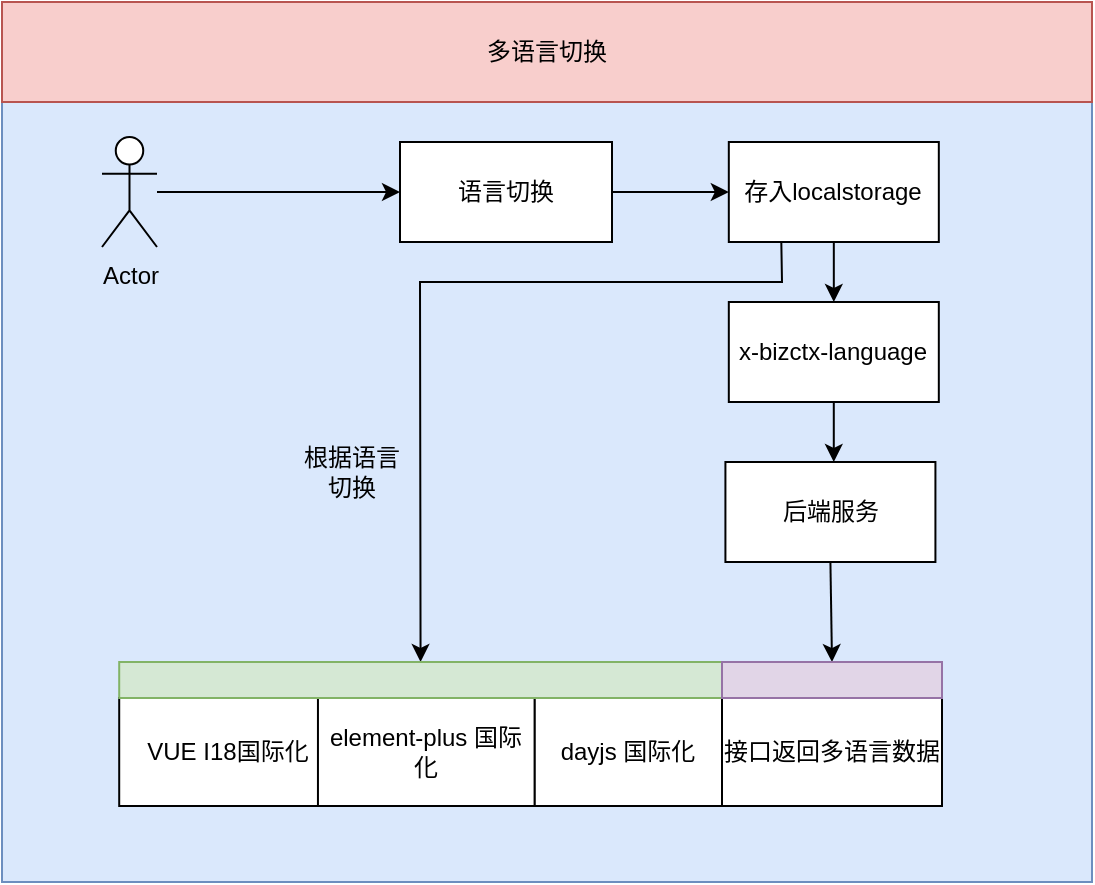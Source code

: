 <mxfile version="24.0.7" type="github">
  <diagram name="第 1 页" id="7Ke28cNyJoo9YZL6jPCr">
    <mxGraphModel dx="1434" dy="786" grid="1" gridSize="10" guides="1" tooltips="1" connect="1" arrows="1" fold="1" page="1" pageScale="1" pageWidth="827" pageHeight="1169" math="0" shadow="0">
      <root>
        <mxCell id="0" />
        <mxCell id="1" parent="0" />
        <mxCell id="Qgr-ngsV0st4P8M9gAP0-50" value="" style="group;fillColor=#ffe6cc;strokeColor=#d79b00;" parent="1" vertex="1" connectable="0">
          <mxGeometry x="155" y="40" width="545" height="440" as="geometry" />
        </mxCell>
        <mxCell id="Qgr-ngsV0st4P8M9gAP0-48" value="" style="rounded=0;whiteSpace=wrap;html=1;fillColor=#dae8fc;strokeColor=#6c8ebf;" parent="Qgr-ngsV0st4P8M9gAP0-50" vertex="1">
          <mxGeometry y="50" width="545" height="390" as="geometry" />
        </mxCell>
        <mxCell id="Qgr-ngsV0st4P8M9gAP0-7" value="" style="edgeStyle=orthogonalEdgeStyle;rounded=0;orthogonalLoop=1;jettySize=auto;html=1;" parent="Qgr-ngsV0st4P8M9gAP0-50" source="Qgr-ngsV0st4P8M9gAP0-1" target="Qgr-ngsV0st4P8M9gAP0-6" edge="1">
          <mxGeometry relative="1" as="geometry" />
        </mxCell>
        <mxCell id="Qgr-ngsV0st4P8M9gAP0-1" value="语言切换" style="rounded=0;whiteSpace=wrap;html=1;container=0;" parent="Qgr-ngsV0st4P8M9gAP0-50" vertex="1">
          <mxGeometry x="199" y="70" width="106" height="50" as="geometry" />
        </mxCell>
        <mxCell id="Qgr-ngsV0st4P8M9gAP0-10" value="" style="edgeStyle=orthogonalEdgeStyle;rounded=0;orthogonalLoop=1;jettySize=auto;html=1;" parent="Qgr-ngsV0st4P8M9gAP0-50" source="Qgr-ngsV0st4P8M9gAP0-2" target="Qgr-ngsV0st4P8M9gAP0-1" edge="1">
          <mxGeometry relative="1" as="geometry" />
        </mxCell>
        <mxCell id="Qgr-ngsV0st4P8M9gAP0-2" value="Actor" style="shape=umlActor;verticalLabelPosition=bottom;verticalAlign=top;html=1;outlineConnect=0;container=0;" parent="Qgr-ngsV0st4P8M9gAP0-50" vertex="1">
          <mxGeometry x="50" y="67.5" width="27.5" height="55" as="geometry" />
        </mxCell>
        <mxCell id="Qgr-ngsV0st4P8M9gAP0-6" value="存入localstorage" style="rounded=0;whiteSpace=wrap;html=1;container=0;" parent="Qgr-ngsV0st4P8M9gAP0-50" vertex="1">
          <mxGeometry x="363.41" y="70" width="105" height="50" as="geometry" />
        </mxCell>
        <mxCell id="Qgr-ngsV0st4P8M9gAP0-15" value="后端服务" style="rounded=0;whiteSpace=wrap;html=1;container=0;" parent="Qgr-ngsV0st4P8M9gAP0-50" vertex="1">
          <mxGeometry x="361.71" y="230" width="105" height="50" as="geometry" />
        </mxCell>
        <mxCell id="Qgr-ngsV0st4P8M9gAP0-8" value="" style="rounded=0;whiteSpace=wrap;html=1;container=0;fillColor=#ffe6cc;strokeColor=#d79b00;" parent="Qgr-ngsV0st4P8M9gAP0-50" vertex="1">
          <mxGeometry x="60" y="330" width="410" height="70" as="geometry" />
        </mxCell>
        <mxCell id="Qgr-ngsV0st4P8M9gAP0-22" value="" style="endArrow=classic;html=1;rounded=0;entryX=0.5;entryY=0;entryDx=0;entryDy=0;exitX=0.5;exitY=1;exitDx=0;exitDy=0;" parent="Qgr-ngsV0st4P8M9gAP0-50" target="Qgr-ngsV0st4P8M9gAP0-18" edge="1" source="nrNEftuHiCJcHs6PSq-C-10">
          <mxGeometry width="50" height="50" relative="1" as="geometry">
            <mxPoint x="420" y="280" as="sourcePoint" />
            <mxPoint x="285" y="340" as="targetPoint" />
            <Array as="points" />
          </mxGeometry>
        </mxCell>
        <mxCell id="Qgr-ngsV0st4P8M9gAP0-3" value="VUE I18国际化" style="rounded=0;whiteSpace=wrap;html=1;container=0;" parent="Qgr-ngsV0st4P8M9gAP0-50" vertex="1">
          <mxGeometry x="58.604" y="348" width="108.406" height="54" as="geometry" />
        </mxCell>
        <mxCell id="Qgr-ngsV0st4P8M9gAP0-4" value="element-plus 国际化" style="rounded=0;whiteSpace=wrap;html=1;container=0;" parent="Qgr-ngsV0st4P8M9gAP0-50" vertex="1">
          <mxGeometry x="157.976" y="348" width="108.406" height="54" as="geometry" />
        </mxCell>
        <mxCell id="Qgr-ngsV0st4P8M9gAP0-5" value="dayjs 国际化" style="rounded=0;whiteSpace=wrap;html=1;container=0;" parent="Qgr-ngsV0st4P8M9gAP0-50" vertex="1">
          <mxGeometry x="266.38" y="348" width="93.62" height="54" as="geometry" />
        </mxCell>
        <mxCell id="Qgr-ngsV0st4P8M9gAP0-18" value="接口返回多语言数据" style="rounded=0;whiteSpace=wrap;html=1;container=0;" parent="Qgr-ngsV0st4P8M9gAP0-50" vertex="1">
          <mxGeometry x="360" y="348" width="110" height="54" as="geometry" />
        </mxCell>
        <mxCell id="Qgr-ngsV0st4P8M9gAP0-49" value="多语言切换" style="rounded=0;whiteSpace=wrap;html=1;fillColor=#f8cecc;strokeColor=#b85450;" parent="Qgr-ngsV0st4P8M9gAP0-50" vertex="1">
          <mxGeometry width="545" height="50" as="geometry" />
        </mxCell>
        <mxCell id="nrNEftuHiCJcHs6PSq-C-8" value="" style="edgeStyle=orthogonalEdgeStyle;rounded=0;orthogonalLoop=1;jettySize=auto;html=1;entryX=0.516;entryY=0;entryDx=0;entryDy=0;entryPerimeter=0;" edge="1" parent="Qgr-ngsV0st4P8M9gAP0-50" source="nrNEftuHiCJcHs6PSq-C-1" target="Qgr-ngsV0st4P8M9gAP0-15">
          <mxGeometry relative="1" as="geometry" />
        </mxCell>
        <mxCell id="nrNEftuHiCJcHs6PSq-C-1" value="x-bizctx-language" style="rounded=0;whiteSpace=wrap;html=1;" vertex="1" parent="Qgr-ngsV0st4P8M9gAP0-50">
          <mxGeometry x="363.41" y="150" width="105" height="50" as="geometry" />
        </mxCell>
        <mxCell id="nrNEftuHiCJcHs6PSq-C-4" value="" style="endArrow=classic;html=1;rounded=0;exitX=0.25;exitY=1;exitDx=0;exitDy=0;" edge="1" parent="Qgr-ngsV0st4P8M9gAP0-50" source="Qgr-ngsV0st4P8M9gAP0-6" target="nrNEftuHiCJcHs6PSq-C-6">
          <mxGeometry width="50" height="50" relative="1" as="geometry">
            <mxPoint x="235" y="130" as="sourcePoint" />
            <mxPoint x="285" y="80" as="targetPoint" />
            <Array as="points">
              <mxPoint x="390" y="140" />
              <mxPoint x="209" y="140" />
            </Array>
          </mxGeometry>
        </mxCell>
        <mxCell id="nrNEftuHiCJcHs6PSq-C-6" value="" style="rounded=0;whiteSpace=wrap;html=1;fillColor=#d5e8d4;strokeColor=#82b366;" vertex="1" parent="Qgr-ngsV0st4P8M9gAP0-50">
          <mxGeometry x="58.6" y="330" width="301.4" height="18" as="geometry" />
        </mxCell>
        <mxCell id="nrNEftuHiCJcHs6PSq-C-7" value="" style="endArrow=classic;html=1;rounded=0;exitX=0.5;exitY=1;exitDx=0;exitDy=0;" edge="1" parent="Qgr-ngsV0st4P8M9gAP0-50" source="Qgr-ngsV0st4P8M9gAP0-6" target="nrNEftuHiCJcHs6PSq-C-1">
          <mxGeometry width="50" height="50" relative="1" as="geometry">
            <mxPoint x="235" y="130" as="sourcePoint" />
            <mxPoint x="285" y="80" as="targetPoint" />
          </mxGeometry>
        </mxCell>
        <mxCell id="nrNEftuHiCJcHs6PSq-C-9" value="根据语言切换" style="text;html=1;align=center;verticalAlign=middle;whiteSpace=wrap;rounded=0;" vertex="1" parent="Qgr-ngsV0st4P8M9gAP0-50">
          <mxGeometry x="145" y="200" width="60" height="70" as="geometry" />
        </mxCell>
        <mxCell id="nrNEftuHiCJcHs6PSq-C-11" value="" style="endArrow=classic;html=1;rounded=0;entryX=0.5;entryY=0;entryDx=0;entryDy=0;exitX=0.5;exitY=1;exitDx=0;exitDy=0;" edge="1" parent="Qgr-ngsV0st4P8M9gAP0-50" source="Qgr-ngsV0st4P8M9gAP0-15" target="nrNEftuHiCJcHs6PSq-C-10">
          <mxGeometry width="50" height="50" relative="1" as="geometry">
            <mxPoint x="569" y="320" as="sourcePoint" />
            <mxPoint x="569" y="388" as="targetPoint" />
            <Array as="points" />
          </mxGeometry>
        </mxCell>
        <mxCell id="nrNEftuHiCJcHs6PSq-C-10" value="" style="rounded=0;whiteSpace=wrap;html=1;fillColor=#e1d5e7;strokeColor=#9673a6;" vertex="1" parent="Qgr-ngsV0st4P8M9gAP0-50">
          <mxGeometry x="360" y="330" width="110" height="18" as="geometry" />
        </mxCell>
      </root>
    </mxGraphModel>
  </diagram>
</mxfile>
